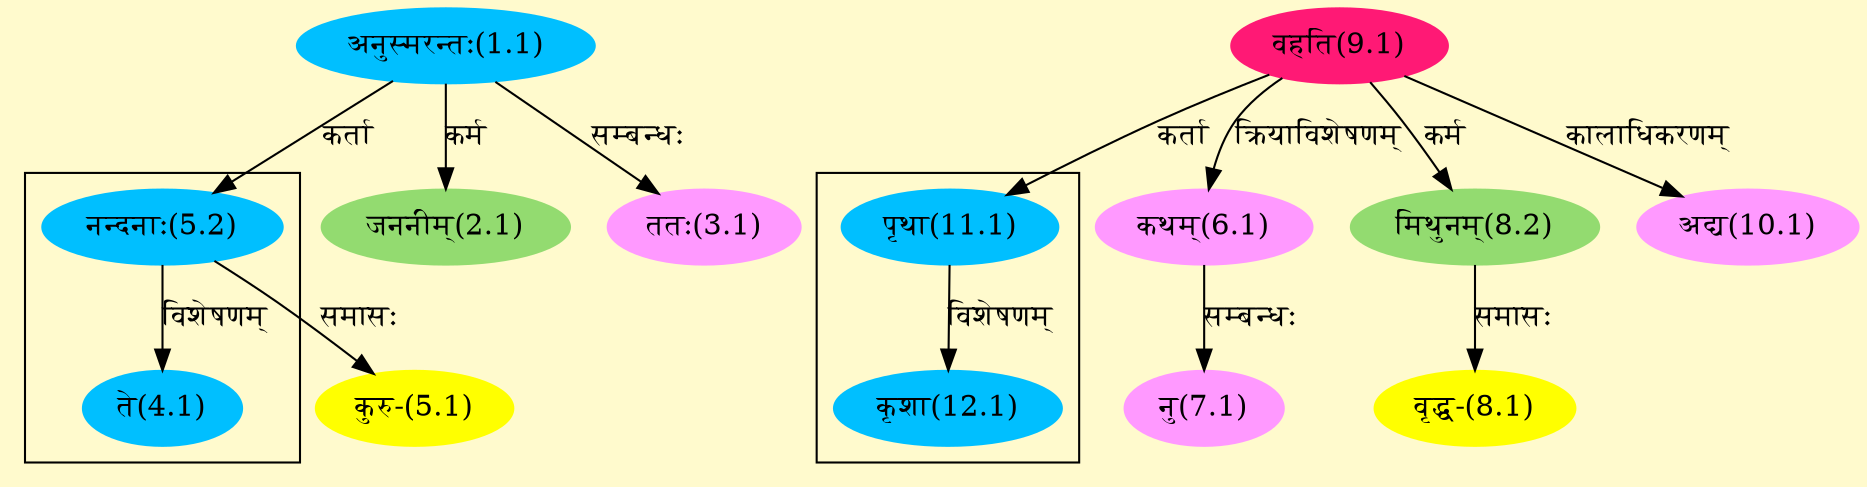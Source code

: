 digraph G{
rankdir=BT;
 compound=true;
 bgcolor="lemonchiffon1";

subgraph cluster_1{
Node4_1 [style=filled, color="#00BFFF" label = "ते(4.1)"]
Node5_2 [style=filled, color="#00BFFF" label = "नन्दनाः(5.2)"]

}

subgraph cluster_2{
Node12_1 [style=filled, color="#00BFFF" label = "कृशा(12.1)"]
Node11_1 [style=filled, color="#00BFFF" label = "पृथा(11.1)"]

}
Node2_1 [style=filled, color="#93DB70" label = "जननीम्(2.1)"]
Node1_1 [style=filled, color="#00BFFF" label = "अनुस्मरन्तः(1.1)"]
Node3_1 [style=filled, color="#FF99FF" label = "ततः(3.1)"]
Node5_1 [style=filled, color="#FFFF00" label = "कुरु-(5.1)"]
Node5_2 [style=filled, color="#00BFFF" label = "नन्दनाः(5.2)"]
Node6_1 [style=filled, color="#FF99FF" label = "कथम्(6.1)"]
Node9_1 [style=filled, color="#FF1975" label = "वहति(9.1)"]
Node7_1 [style=filled, color="#FF99FF" label = "नु(7.1)"]
Node8_1 [style=filled, color="#FFFF00" label = "वृद्ध-(8.1)"]
Node8_2 [style=filled, color="#93DB70" label = "मिथुनम्(8.2)"]
Node11_1 [style=filled, color="#00BFFF" label = "पृथा(11.1)"]
Node10_1 [style=filled, color="#FF99FF" label = "अद्य(10.1)"]
/* Start of Relations section */

Node2_1 -> Node1_1 [  label="कर्म"  dir="back" ]
Node3_1 -> Node1_1 [  label="सम्बन्धः"  dir="back" ]
Node4_1 -> Node5_2 [  label="विशेषणम्"  dir="back" ]
Node5_1 -> Node5_2 [  label="समासः"  dir="back" ]
Node5_2 -> Node1_1 [  label="कर्ता"  dir="back" ]
Node6_1 -> Node9_1 [  label="क्रियाविशेषणम्"  dir="back" ]
Node7_1 -> Node6_1 [  label="सम्बन्धः"  dir="back" ]
Node8_1 -> Node8_2 [  label="समासः"  dir="back" ]
Node8_2 -> Node9_1 [  label="कर्म"  dir="back" ]
Node10_1 -> Node9_1 [  label="कालाधिकरणम्"  dir="back" ]
Node11_1 -> Node9_1 [  label="कर्ता"  dir="back" ]
Node12_1 -> Node11_1 [  label="विशेषणम्"  dir="back" ]
}

